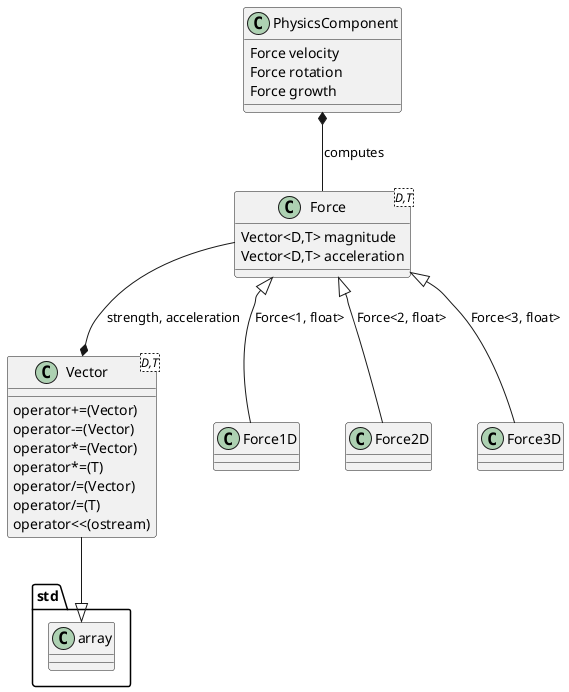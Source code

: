 @startuml

class PhysicsComponent{
  Force velocity
  Force rotation
  Force growth
}

class Force<D,T>{
  Vector<D,T> magnitude
  Vector<D,T> acceleration
}

class Vector<D,T>{
  operator+=(Vector)
  operator-=(Vector)
  operator*=(Vector)
  operator*=(T)
  operator/=(Vector)
  operator/=(T)
  operator<<(ostream)
}

namespace std{
 class array        
}

Vector --|> std.array
PhysicsComponent *-- Force : computes
Force --* Vector : strength, acceleration
Force <|-- Force1D : Force<1, float>
Force <|-- Force2D : Force<2, float>
Force <|-- Force3D : Force<3, float>

@enduml